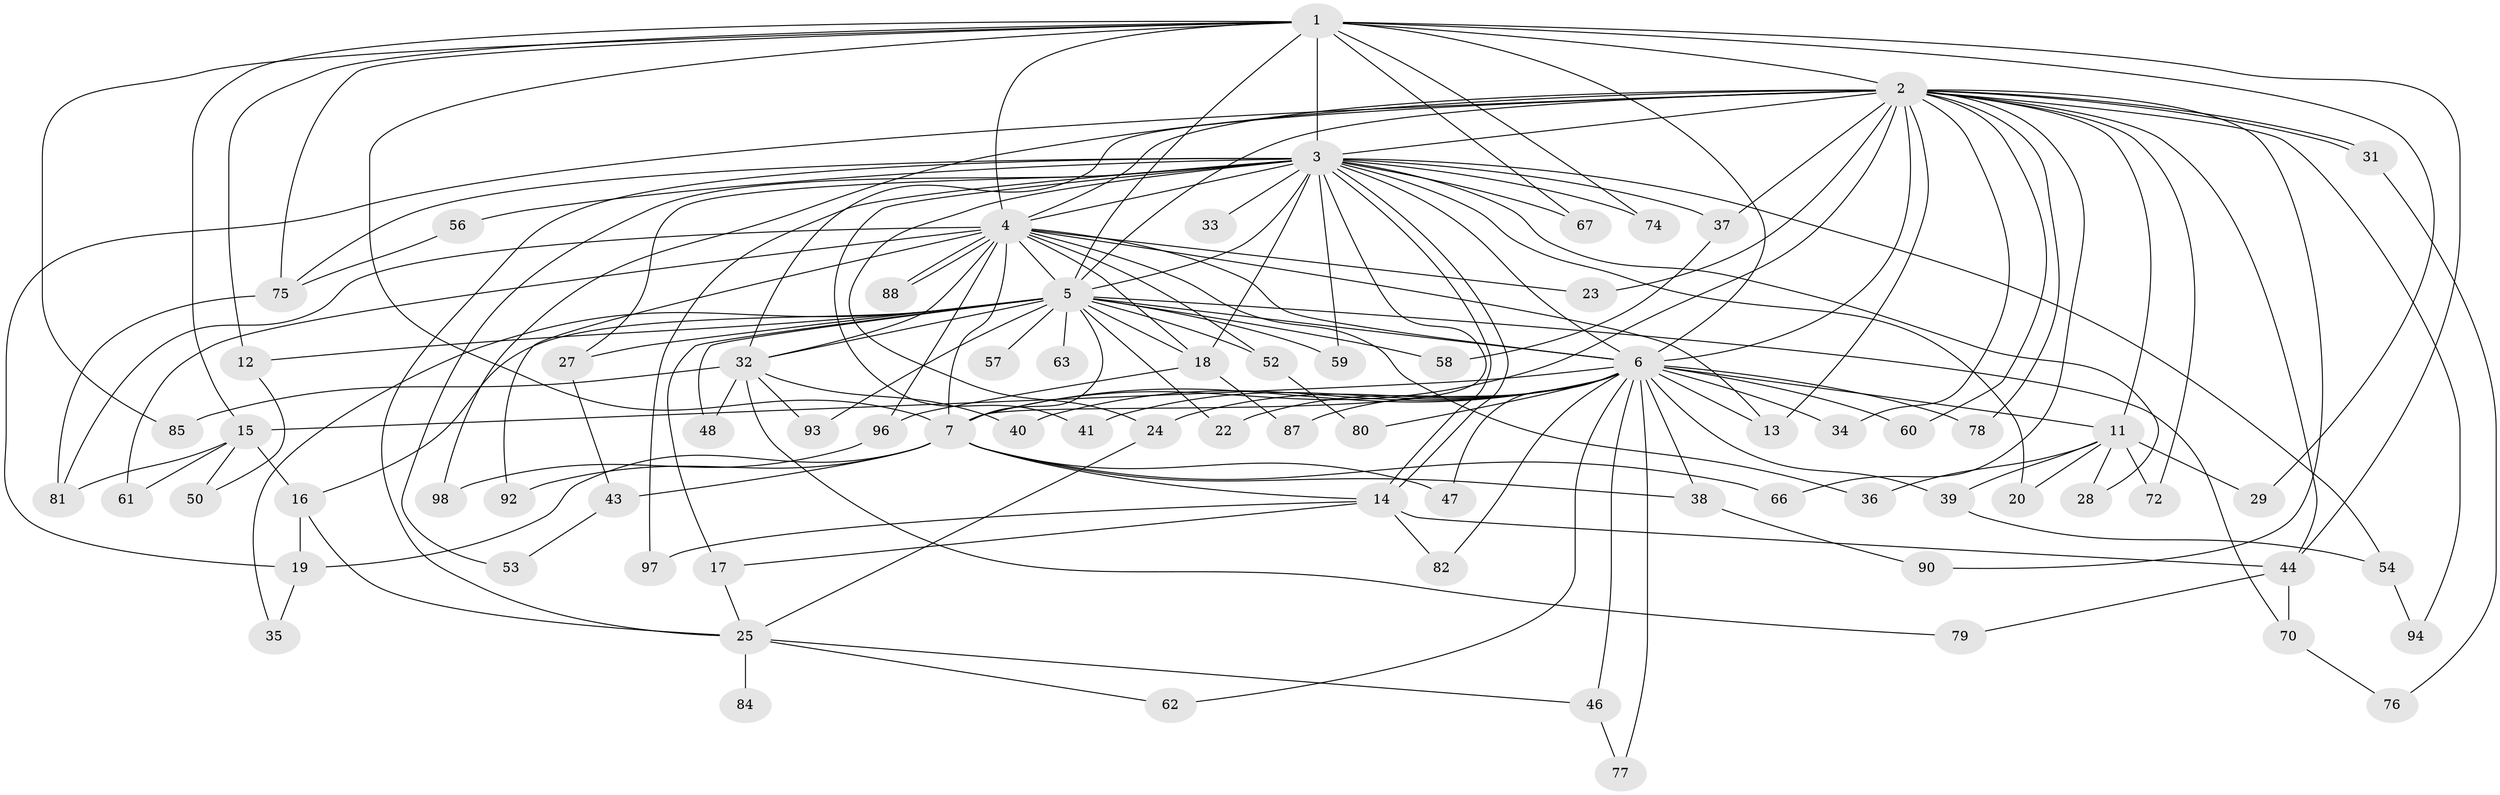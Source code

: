 // original degree distribution, {19: 0.01020408163265306, 24: 0.01020408163265306, 26: 0.01020408163265306, 22: 0.01020408163265306, 14: 0.01020408163265306, 21: 0.01020408163265306, 17: 0.02040816326530612, 23: 0.01020408163265306, 18: 0.01020408163265306, 9: 0.01020408163265306, 4: 0.07142857142857142, 3: 0.20408163265306123, 6: 0.030612244897959183, 5: 0.02040816326530612, 2: 0.5510204081632653, 8: 0.01020408163265306}
// Generated by graph-tools (version 1.1) at 2025/10/02/27/25 16:10:59]
// undirected, 76 vertices, 164 edges
graph export_dot {
graph [start="1"]
  node [color=gray90,style=filled];
  1 [super="+21"];
  2 [super="+42"];
  3 [super="+8"];
  4 [super="+49"];
  5 [super="+9"];
  6 [super="+10"];
  7 [super="+65"];
  11 [super="+95"];
  12 [super="+86"];
  13 [super="+68"];
  14 [super="+26"];
  15 [super="+69"];
  16 [super="+45"];
  17;
  18 [super="+73"];
  19 [super="+83"];
  20;
  22;
  23;
  24;
  25 [super="+30"];
  27;
  28 [super="+51"];
  29;
  31;
  32 [super="+64"];
  33;
  34;
  35;
  36;
  37;
  38;
  39;
  40;
  41;
  43;
  44 [super="+55"];
  46;
  47 [super="+71"];
  48;
  50;
  52;
  53;
  54;
  56 [super="+89"];
  57;
  58;
  59;
  60;
  61;
  62;
  63;
  66;
  67;
  70;
  72;
  74;
  75;
  76;
  77;
  78;
  79;
  80;
  81 [super="+91"];
  82;
  84;
  85;
  87;
  88;
  90;
  92;
  93;
  94;
  96;
  97;
  98;
  1 -- 2 [weight=2];
  1 -- 3 [weight=2];
  1 -- 4;
  1 -- 5 [weight=2];
  1 -- 6 [weight=2];
  1 -- 7;
  1 -- 12 [weight=2];
  1 -- 15;
  1 -- 29;
  1 -- 44;
  1 -- 67;
  1 -- 74;
  1 -- 75;
  1 -- 85;
  2 -- 3 [weight=3];
  2 -- 4;
  2 -- 5 [weight=2];
  2 -- 6 [weight=2];
  2 -- 7;
  2 -- 11;
  2 -- 13;
  2 -- 19;
  2 -- 23;
  2 -- 31;
  2 -- 31;
  2 -- 34;
  2 -- 37;
  2 -- 60;
  2 -- 72;
  2 -- 98;
  2 -- 66;
  2 -- 78;
  2 -- 90;
  2 -- 94;
  2 -- 32;
  2 -- 44;
  3 -- 4 [weight=3];
  3 -- 5 [weight=4];
  3 -- 6 [weight=4];
  3 -- 7 [weight=3];
  3 -- 14;
  3 -- 14;
  3 -- 18;
  3 -- 20;
  3 -- 25;
  3 -- 27;
  3 -- 33 [weight=2];
  3 -- 37;
  3 -- 53;
  3 -- 54;
  3 -- 59;
  3 -- 67;
  3 -- 74;
  3 -- 75;
  3 -- 97;
  3 -- 41;
  3 -- 24;
  3 -- 56;
  3 -- 28;
  4 -- 5 [weight=2];
  4 -- 6 [weight=2];
  4 -- 7;
  4 -- 18;
  4 -- 23;
  4 -- 32;
  4 -- 36;
  4 -- 52;
  4 -- 61;
  4 -- 81;
  4 -- 88;
  4 -- 88;
  4 -- 92;
  4 -- 96;
  4 -- 13;
  5 -- 6 [weight=4];
  5 -- 7 [weight=2];
  5 -- 16 [weight=2];
  5 -- 17;
  5 -- 27;
  5 -- 48;
  5 -- 93;
  5 -- 70;
  5 -- 12;
  5 -- 22;
  5 -- 32;
  5 -- 35;
  5 -- 52;
  5 -- 57;
  5 -- 58;
  5 -- 59;
  5 -- 63;
  5 -- 18;
  6 -- 7 [weight=2];
  6 -- 24;
  6 -- 38;
  6 -- 39;
  6 -- 41;
  6 -- 46;
  6 -- 60;
  6 -- 62;
  6 -- 78;
  6 -- 80;
  6 -- 82;
  6 -- 34;
  6 -- 40;
  6 -- 11 [weight=2];
  6 -- 13;
  6 -- 77;
  6 -- 15;
  6 -- 47 [weight=2];
  6 -- 22;
  6 -- 87;
  7 -- 19;
  7 -- 38;
  7 -- 43;
  7 -- 47;
  7 -- 66;
  7 -- 92;
  7 -- 14;
  11 -- 20;
  11 -- 29;
  11 -- 36;
  11 -- 39;
  11 -- 72;
  11 -- 28;
  12 -- 50;
  14 -- 17;
  14 -- 97;
  14 -- 82;
  14 -- 44;
  15 -- 50;
  15 -- 61;
  15 -- 81;
  15 -- 16;
  16 -- 25;
  16 -- 19;
  17 -- 25;
  18 -- 96;
  18 -- 87;
  19 -- 35;
  24 -- 25;
  25 -- 62;
  25 -- 84;
  25 -- 46;
  27 -- 43;
  31 -- 76;
  32 -- 40;
  32 -- 48;
  32 -- 79;
  32 -- 85;
  32 -- 93;
  37 -- 58;
  38 -- 90;
  39 -- 54;
  43 -- 53;
  44 -- 70;
  44 -- 79;
  46 -- 77;
  52 -- 80;
  54 -- 94;
  56 -- 75;
  70 -- 76;
  75 -- 81;
  96 -- 98;
}

